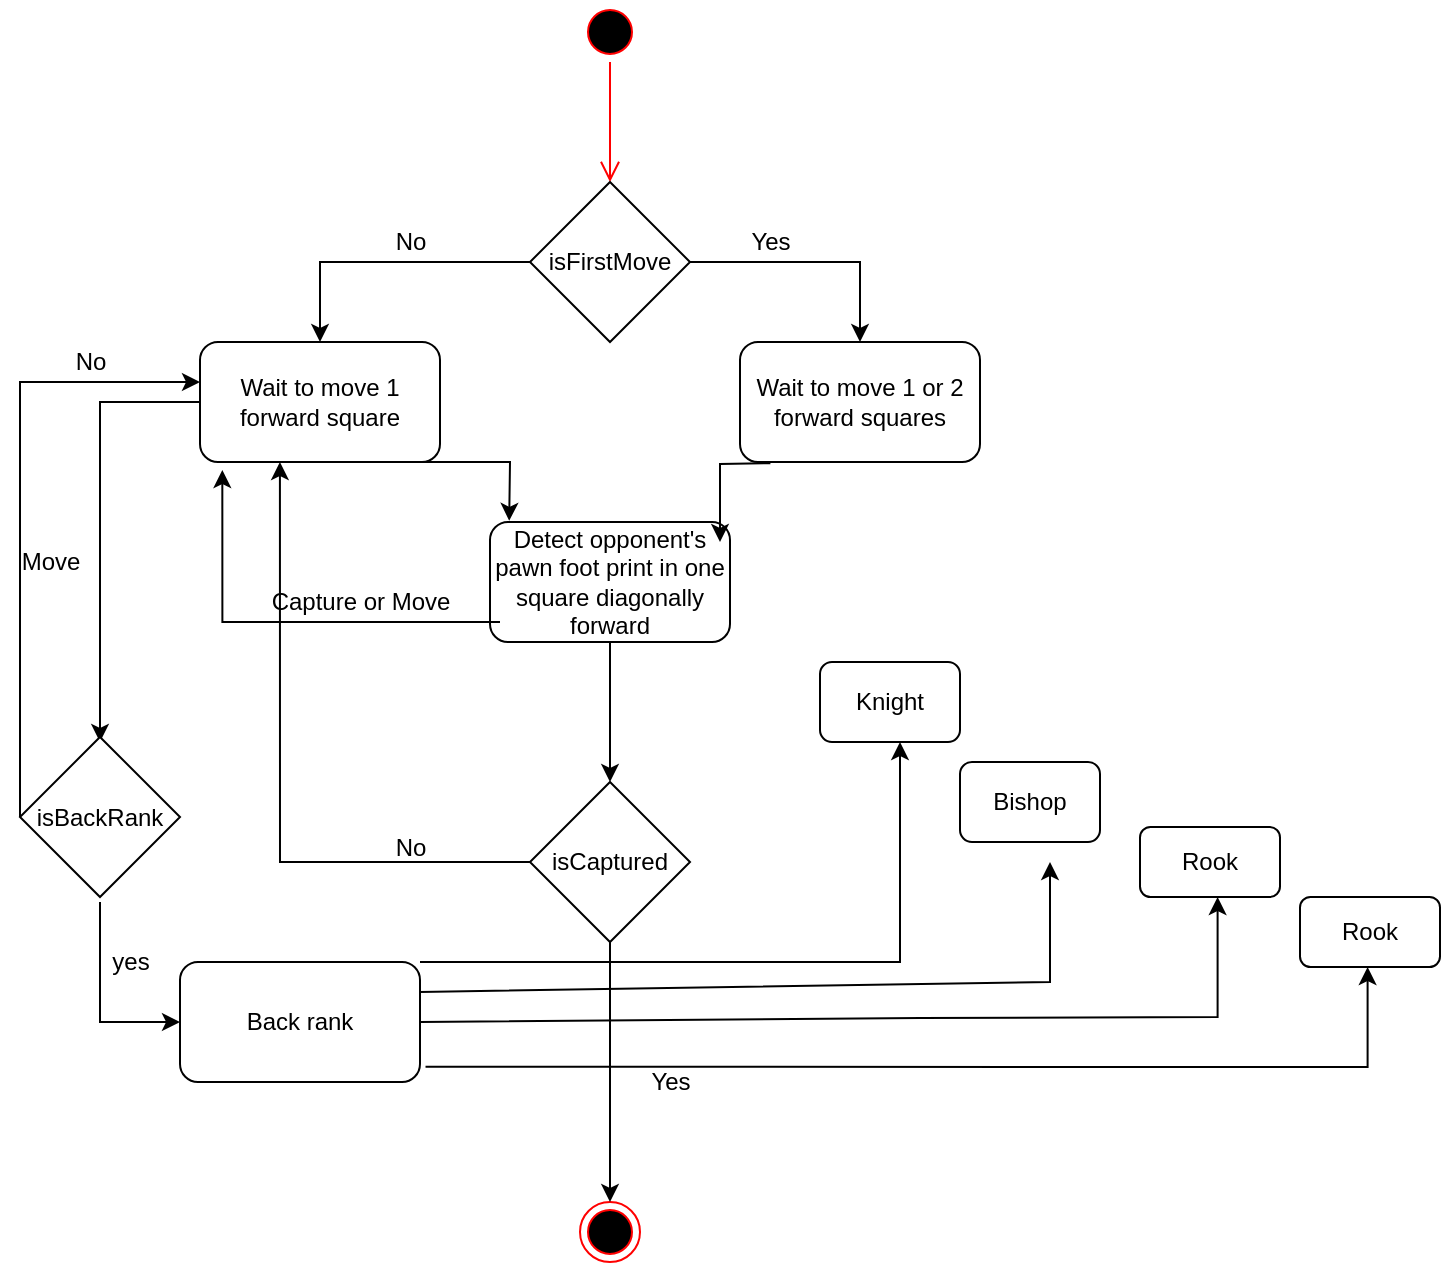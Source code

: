 <mxfile version="15.9.1" type="device"><diagram id="E7HeEva8ntldin83876e" name="Page-1"><mxGraphModel dx="1422" dy="794" grid="1" gridSize="10" guides="1" tooltips="1" connect="1" arrows="1" fold="1" page="1" pageScale="1" pageWidth="850" pageHeight="1100" math="0" shadow="0"><root><mxCell id="0"/><mxCell id="1" parent="0"/><mxCell id="qIyQ8LVOxvXk-q5EzfQ7-1" value="" style="ellipse;html=1;shape=startState;fillColor=#000000;strokeColor=#ff0000;" parent="1" vertex="1"><mxGeometry x="420" width="30" height="30" as="geometry"/></mxCell><mxCell id="qIyQ8LVOxvXk-q5EzfQ7-2" value="" style="edgeStyle=orthogonalEdgeStyle;html=1;verticalAlign=bottom;endArrow=open;endSize=8;strokeColor=#ff0000;rounded=0;" parent="1" source="qIyQ8LVOxvXk-q5EzfQ7-1" edge="1"><mxGeometry relative="1" as="geometry"><mxPoint x="435" y="90" as="targetPoint"/></mxGeometry></mxCell><mxCell id="F3pWHzy6CRxZzZvnMZBZ-1" value="isFirstMove" style="rhombus;whiteSpace=wrap;html=1;" parent="1" vertex="1"><mxGeometry x="395" y="90" width="80" height="80" as="geometry"/></mxCell><mxCell id="F3pWHzy6CRxZzZvnMZBZ-5" value="" style="edgeStyle=segmentEdgeStyle;endArrow=classic;html=1;rounded=0;exitX=0;exitY=0.5;exitDx=0;exitDy=0;" parent="1" source="F3pWHzy6CRxZzZvnMZBZ-1" edge="1"><mxGeometry width="50" height="50" relative="1" as="geometry"><mxPoint x="310" y="130" as="sourcePoint"/><mxPoint x="290" y="170" as="targetPoint"/></mxGeometry></mxCell><mxCell id="F3pWHzy6CRxZzZvnMZBZ-6" value="No" style="text;html=1;align=center;verticalAlign=middle;resizable=0;points=[];autosize=1;strokeColor=none;fillColor=none;" parent="1" vertex="1"><mxGeometry x="320" y="110" width="30" height="20" as="geometry"/></mxCell><mxCell id="F3pWHzy6CRxZzZvnMZBZ-7" value="" style="edgeStyle=segmentEdgeStyle;endArrow=classic;html=1;rounded=0;exitX=1;exitY=0.5;exitDx=0;exitDy=0;" parent="1" source="F3pWHzy6CRxZzZvnMZBZ-1" edge="1"><mxGeometry width="50" height="50" relative="1" as="geometry"><mxPoint x="405" y="140" as="sourcePoint"/><mxPoint x="560" y="170" as="targetPoint"/></mxGeometry></mxCell><mxCell id="F3pWHzy6CRxZzZvnMZBZ-8" value="Yes" style="text;html=1;align=center;verticalAlign=middle;resizable=0;points=[];autosize=1;strokeColor=none;fillColor=none;" parent="1" vertex="1"><mxGeometry x="500" y="110" width="30" height="20" as="geometry"/></mxCell><mxCell id="F3pWHzy6CRxZzZvnMZBZ-10" value="Wait to move 1 forward square" style="rounded=1;whiteSpace=wrap;html=1;" parent="1" vertex="1"><mxGeometry x="230" y="170" width="120" height="60" as="geometry"/></mxCell><mxCell id="F3pWHzy6CRxZzZvnMZBZ-11" value="Wait to move 1 or 2 forward squares" style="rounded=1;whiteSpace=wrap;html=1;" parent="1" vertex="1"><mxGeometry x="500" y="170" width="120" height="60" as="geometry"/></mxCell><mxCell id="F3pWHzy6CRxZzZvnMZBZ-13" value="Detect opponent's pawn foot print in one square diagonally forward" style="rounded=1;whiteSpace=wrap;html=1;" parent="1" vertex="1"><mxGeometry x="375" y="260" width="120" height="60" as="geometry"/></mxCell><mxCell id="F3pWHzy6CRxZzZvnMZBZ-14" value="" style="endArrow=classic;html=1;rounded=0;exitX=0.5;exitY=1;exitDx=0;exitDy=0;entryX=0.08;entryY=-0.01;entryDx=0;entryDy=0;entryPerimeter=0;" parent="1" source="F3pWHzy6CRxZzZvnMZBZ-10" target="F3pWHzy6CRxZzZvnMZBZ-13" edge="1"><mxGeometry width="50" height="50" relative="1" as="geometry"><mxPoint x="400" y="300" as="sourcePoint"/><mxPoint x="450" y="250" as="targetPoint"/><Array as="points"><mxPoint x="385" y="230"/></Array></mxGeometry></mxCell><mxCell id="F3pWHzy6CRxZzZvnMZBZ-15" value="" style="endArrow=classic;html=1;rounded=0;exitX=0.5;exitY=1;exitDx=0;exitDy=0;" parent="1" edge="1"><mxGeometry width="50" height="50" relative="1" as="geometry"><mxPoint x="515.2" y="230.6" as="sourcePoint"/><mxPoint x="490" y="270" as="targetPoint"/><Array as="points"><mxPoint x="490" y="231"/></Array></mxGeometry></mxCell><mxCell id="F3pWHzy6CRxZzZvnMZBZ-18" value="" style="edgeStyle=segmentEdgeStyle;endArrow=classic;html=1;rounded=0;entryX=0.093;entryY=1.067;entryDx=0;entryDy=0;entryPerimeter=0;" parent="1" target="F3pWHzy6CRxZzZvnMZBZ-10" edge="1"><mxGeometry width="50" height="50" relative="1" as="geometry"><mxPoint x="380" y="310" as="sourcePoint"/><mxPoint x="290" y="430" as="targetPoint"/><Array as="points"><mxPoint x="241" y="310"/></Array></mxGeometry></mxCell><mxCell id="F3pWHzy6CRxZzZvnMZBZ-20" value="Capture or Move" style="text;html=1;align=center;verticalAlign=middle;resizable=0;points=[];autosize=1;strokeColor=none;fillColor=none;" parent="1" vertex="1"><mxGeometry x="255" y="290" width="110" height="20" as="geometry"/></mxCell><mxCell id="F3pWHzy6CRxZzZvnMZBZ-21" value="Back rank" style="rounded=1;whiteSpace=wrap;html=1;" parent="1" vertex="1"><mxGeometry x="220" y="480" width="120" height="60" as="geometry"/></mxCell><mxCell id="F3pWHzy6CRxZzZvnMZBZ-22" value="" style="endArrow=classic;html=1;rounded=0;exitX=0;exitY=0.5;exitDx=0;exitDy=0;" parent="1" source="F3pWHzy6CRxZzZvnMZBZ-10" edge="1"><mxGeometry width="50" height="50" relative="1" as="geometry"><mxPoint x="180" y="200" as="sourcePoint"/><mxPoint x="180" y="370" as="targetPoint"/><Array as="points"><mxPoint x="180" y="200"/><mxPoint x="180" y="330"/></Array></mxGeometry></mxCell><mxCell id="F3pWHzy6CRxZzZvnMZBZ-23" value="Move" style="text;html=1;align=center;verticalAlign=middle;resizable=0;points=[];autosize=1;strokeColor=none;fillColor=none;" parent="1" vertex="1"><mxGeometry x="130" y="270" width="50" height="20" as="geometry"/></mxCell><mxCell id="F3pWHzy6CRxZzZvnMZBZ-24" value="isCaptured" style="rhombus;whiteSpace=wrap;html=1;" parent="1" vertex="1"><mxGeometry x="395" y="390" width="80" height="80" as="geometry"/></mxCell><mxCell id="F3pWHzy6CRxZzZvnMZBZ-25" value="" style="ellipse;html=1;shape=endState;fillColor=#000000;strokeColor=#ff0000;" parent="1" vertex="1"><mxGeometry x="420" y="600" width="30" height="30" as="geometry"/></mxCell><mxCell id="F3pWHzy6CRxZzZvnMZBZ-26" value="" style="endArrow=classic;html=1;rounded=0;exitX=0.5;exitY=1;exitDx=0;exitDy=0;entryX=0.5;entryY=0;entryDx=0;entryDy=0;" parent="1" source="F3pWHzy6CRxZzZvnMZBZ-24" target="F3pWHzy6CRxZzZvnMZBZ-25" edge="1"><mxGeometry width="50" height="50" relative="1" as="geometry"><mxPoint x="445.0" y="560" as="sourcePoint"/><mxPoint x="495.0" y="510" as="targetPoint"/></mxGeometry></mxCell><mxCell id="F3pWHzy6CRxZzZvnMZBZ-27" value="Yes" style="text;html=1;align=center;verticalAlign=middle;resizable=0;points=[];autosize=1;strokeColor=none;fillColor=none;" parent="1" vertex="1"><mxGeometry x="450.0" y="530" width="30" height="20" as="geometry"/></mxCell><mxCell id="F3pWHzy6CRxZzZvnMZBZ-29" value="" style="endArrow=classic;html=1;rounded=0;exitX=0.5;exitY=1;exitDx=0;exitDy=0;" parent="1" source="F3pWHzy6CRxZzZvnMZBZ-13" edge="1"><mxGeometry width="50" height="50" relative="1" as="geometry"><mxPoint x="370" y="510" as="sourcePoint"/><mxPoint x="435" y="390" as="targetPoint"/></mxGeometry></mxCell><mxCell id="F3pWHzy6CRxZzZvnMZBZ-30" value="" style="edgeStyle=segmentEdgeStyle;endArrow=classic;html=1;rounded=0;entryX=0.333;entryY=1;entryDx=0;entryDy=0;entryPerimeter=0;exitX=0;exitY=0.5;exitDx=0;exitDy=0;" parent="1" source="F3pWHzy6CRxZzZvnMZBZ-24" target="F3pWHzy6CRxZzZvnMZBZ-10" edge="1"><mxGeometry width="50" height="50" relative="1" as="geometry"><mxPoint x="395" y="450" as="sourcePoint"/><mxPoint x="270" y="370" as="targetPoint"/></mxGeometry></mxCell><mxCell id="F3pWHzy6CRxZzZvnMZBZ-31" value="No" style="text;html=1;align=center;verticalAlign=middle;resizable=0;points=[];autosize=1;strokeColor=none;fillColor=none;" parent="1" vertex="1"><mxGeometry x="320" y="412.5" width="30" height="20" as="geometry"/></mxCell><mxCell id="F3pWHzy6CRxZzZvnMZBZ-32" value="" style="endArrow=classic;html=1;rounded=0;exitX=1;exitY=0;exitDx=0;exitDy=0;" parent="1" source="F3pWHzy6CRxZzZvnMZBZ-21" edge="1"><mxGeometry width="50" height="50" relative="1" as="geometry"><mxPoint x="365" y="560" as="sourcePoint"/><mxPoint x="580" y="370" as="targetPoint"/><Array as="points"><mxPoint x="580" y="480"/></Array></mxGeometry></mxCell><mxCell id="F3pWHzy6CRxZzZvnMZBZ-33" value="Knight" style="rounded=1;whiteSpace=wrap;html=1;" parent="1" vertex="1"><mxGeometry x="540" y="330" width="70" height="40" as="geometry"/></mxCell><mxCell id="F3pWHzy6CRxZzZvnMZBZ-35" value="" style="endArrow=classic;html=1;rounded=0;exitX=1;exitY=0.25;exitDx=0;exitDy=0;" parent="1" source="F3pWHzy6CRxZzZvnMZBZ-21" edge="1"><mxGeometry width="50" height="50" relative="1" as="geometry"><mxPoint x="400" y="530" as="sourcePoint"/><mxPoint x="655" y="430" as="targetPoint"/><Array as="points"><mxPoint x="655" y="490"/><mxPoint x="655" y="460"/><mxPoint x="655" y="480"/></Array></mxGeometry></mxCell><mxCell id="F3pWHzy6CRxZzZvnMZBZ-36" value="Bishop" style="rounded=1;whiteSpace=wrap;html=1;" parent="1" vertex="1"><mxGeometry x="610" y="380" width="70" height="40" as="geometry"/></mxCell><mxCell id="F3pWHzy6CRxZzZvnMZBZ-37" value="Rook" style="rounded=1;whiteSpace=wrap;html=1;" parent="1" vertex="1"><mxGeometry x="700" y="412.5" width="70" height="35" as="geometry"/></mxCell><mxCell id="F3pWHzy6CRxZzZvnMZBZ-38" value="" style="endArrow=classic;html=1;rounded=0;exitX=1;exitY=0.5;exitDx=0;exitDy=0;" parent="1" source="F3pWHzy6CRxZzZvnMZBZ-21" edge="1"><mxGeometry width="50" height="50" relative="1" as="geometry"><mxPoint x="425.0" y="509.88" as="sourcePoint"/><mxPoint x="738.8" y="447.5" as="targetPoint"/><Array as="points"><mxPoint x="590" y="508"/><mxPoint x="738.8" y="507.5"/><mxPoint x="738.8" y="457.5"/></Array></mxGeometry></mxCell><mxCell id="F3pWHzy6CRxZzZvnMZBZ-39" value="" style="endArrow=classic;html=1;rounded=0;exitX=1.023;exitY=0.873;exitDx=0;exitDy=0;exitPerimeter=0;" parent="1" source="F3pWHzy6CRxZzZvnMZBZ-21" edge="1"><mxGeometry width="50" height="50" relative="1" as="geometry"><mxPoint x="500.0" y="534.88" as="sourcePoint"/><mxPoint x="814" y="482.69" as="targetPoint"/><Array as="points"><mxPoint x="813.8" y="532.5"/><mxPoint x="813.8" y="482.5"/></Array></mxGeometry></mxCell><mxCell id="F3pWHzy6CRxZzZvnMZBZ-41" value="Rook" style="rounded=1;whiteSpace=wrap;html=1;" parent="1" vertex="1"><mxGeometry x="780" y="447.5" width="70" height="35" as="geometry"/></mxCell><mxCell id="rk7uh5s1OiOiCDO1McEU-1" value="isBackRank" style="rhombus;whiteSpace=wrap;html=1;" vertex="1" parent="1"><mxGeometry x="140" y="367.5" width="80" height="80" as="geometry"/></mxCell><mxCell id="rk7uh5s1OiOiCDO1McEU-3" value="" style="endArrow=classic;html=1;rounded=0;entryX=0;entryY=0.5;entryDx=0;entryDy=0;" edge="1" parent="1" target="F3pWHzy6CRxZzZvnMZBZ-21"><mxGeometry width="50" height="50" relative="1" as="geometry"><mxPoint x="180" y="450" as="sourcePoint"/><mxPoint x="190" y="510" as="targetPoint"/><Array as="points"><mxPoint x="180" y="510"/></Array></mxGeometry></mxCell><mxCell id="rk7uh5s1OiOiCDO1McEU-4" value="yes" style="text;html=1;align=center;verticalAlign=middle;resizable=0;points=[];autosize=1;strokeColor=none;fillColor=none;" vertex="1" parent="1"><mxGeometry x="180" y="470" width="30" height="20" as="geometry"/></mxCell><mxCell id="rk7uh5s1OiOiCDO1McEU-7" value="" style="endArrow=classic;html=1;rounded=0;exitX=0;exitY=0.5;exitDx=0;exitDy=0;" edge="1" parent="1" source="rk7uh5s1OiOiCDO1McEU-1"><mxGeometry width="50" height="50" relative="1" as="geometry"><mxPoint x="130" y="525" as="sourcePoint"/><mxPoint x="230" y="190" as="targetPoint"/><Array as="points"><mxPoint x="140" y="190"/></Array></mxGeometry></mxCell><mxCell id="rk7uh5s1OiOiCDO1McEU-8" value="No" style="text;html=1;align=center;verticalAlign=middle;resizable=0;points=[];autosize=1;strokeColor=none;fillColor=none;" vertex="1" parent="1"><mxGeometry x="160" y="170" width="30" height="20" as="geometry"/></mxCell></root></mxGraphModel></diagram></mxfile>